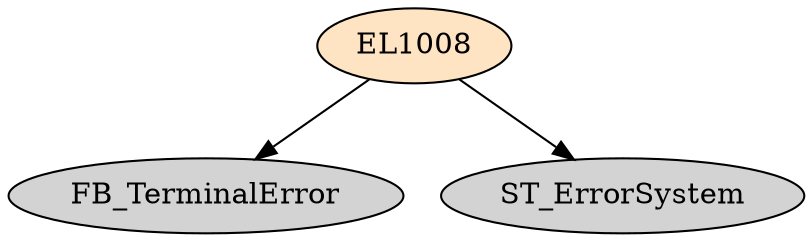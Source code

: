 digraph EL1008 {
     node [style=filled]
    EL1008 [fillcolor = bisque];
    EL1008 -> FB_TerminalError;
    EL1008 -> ST_ErrorSystem;
}
